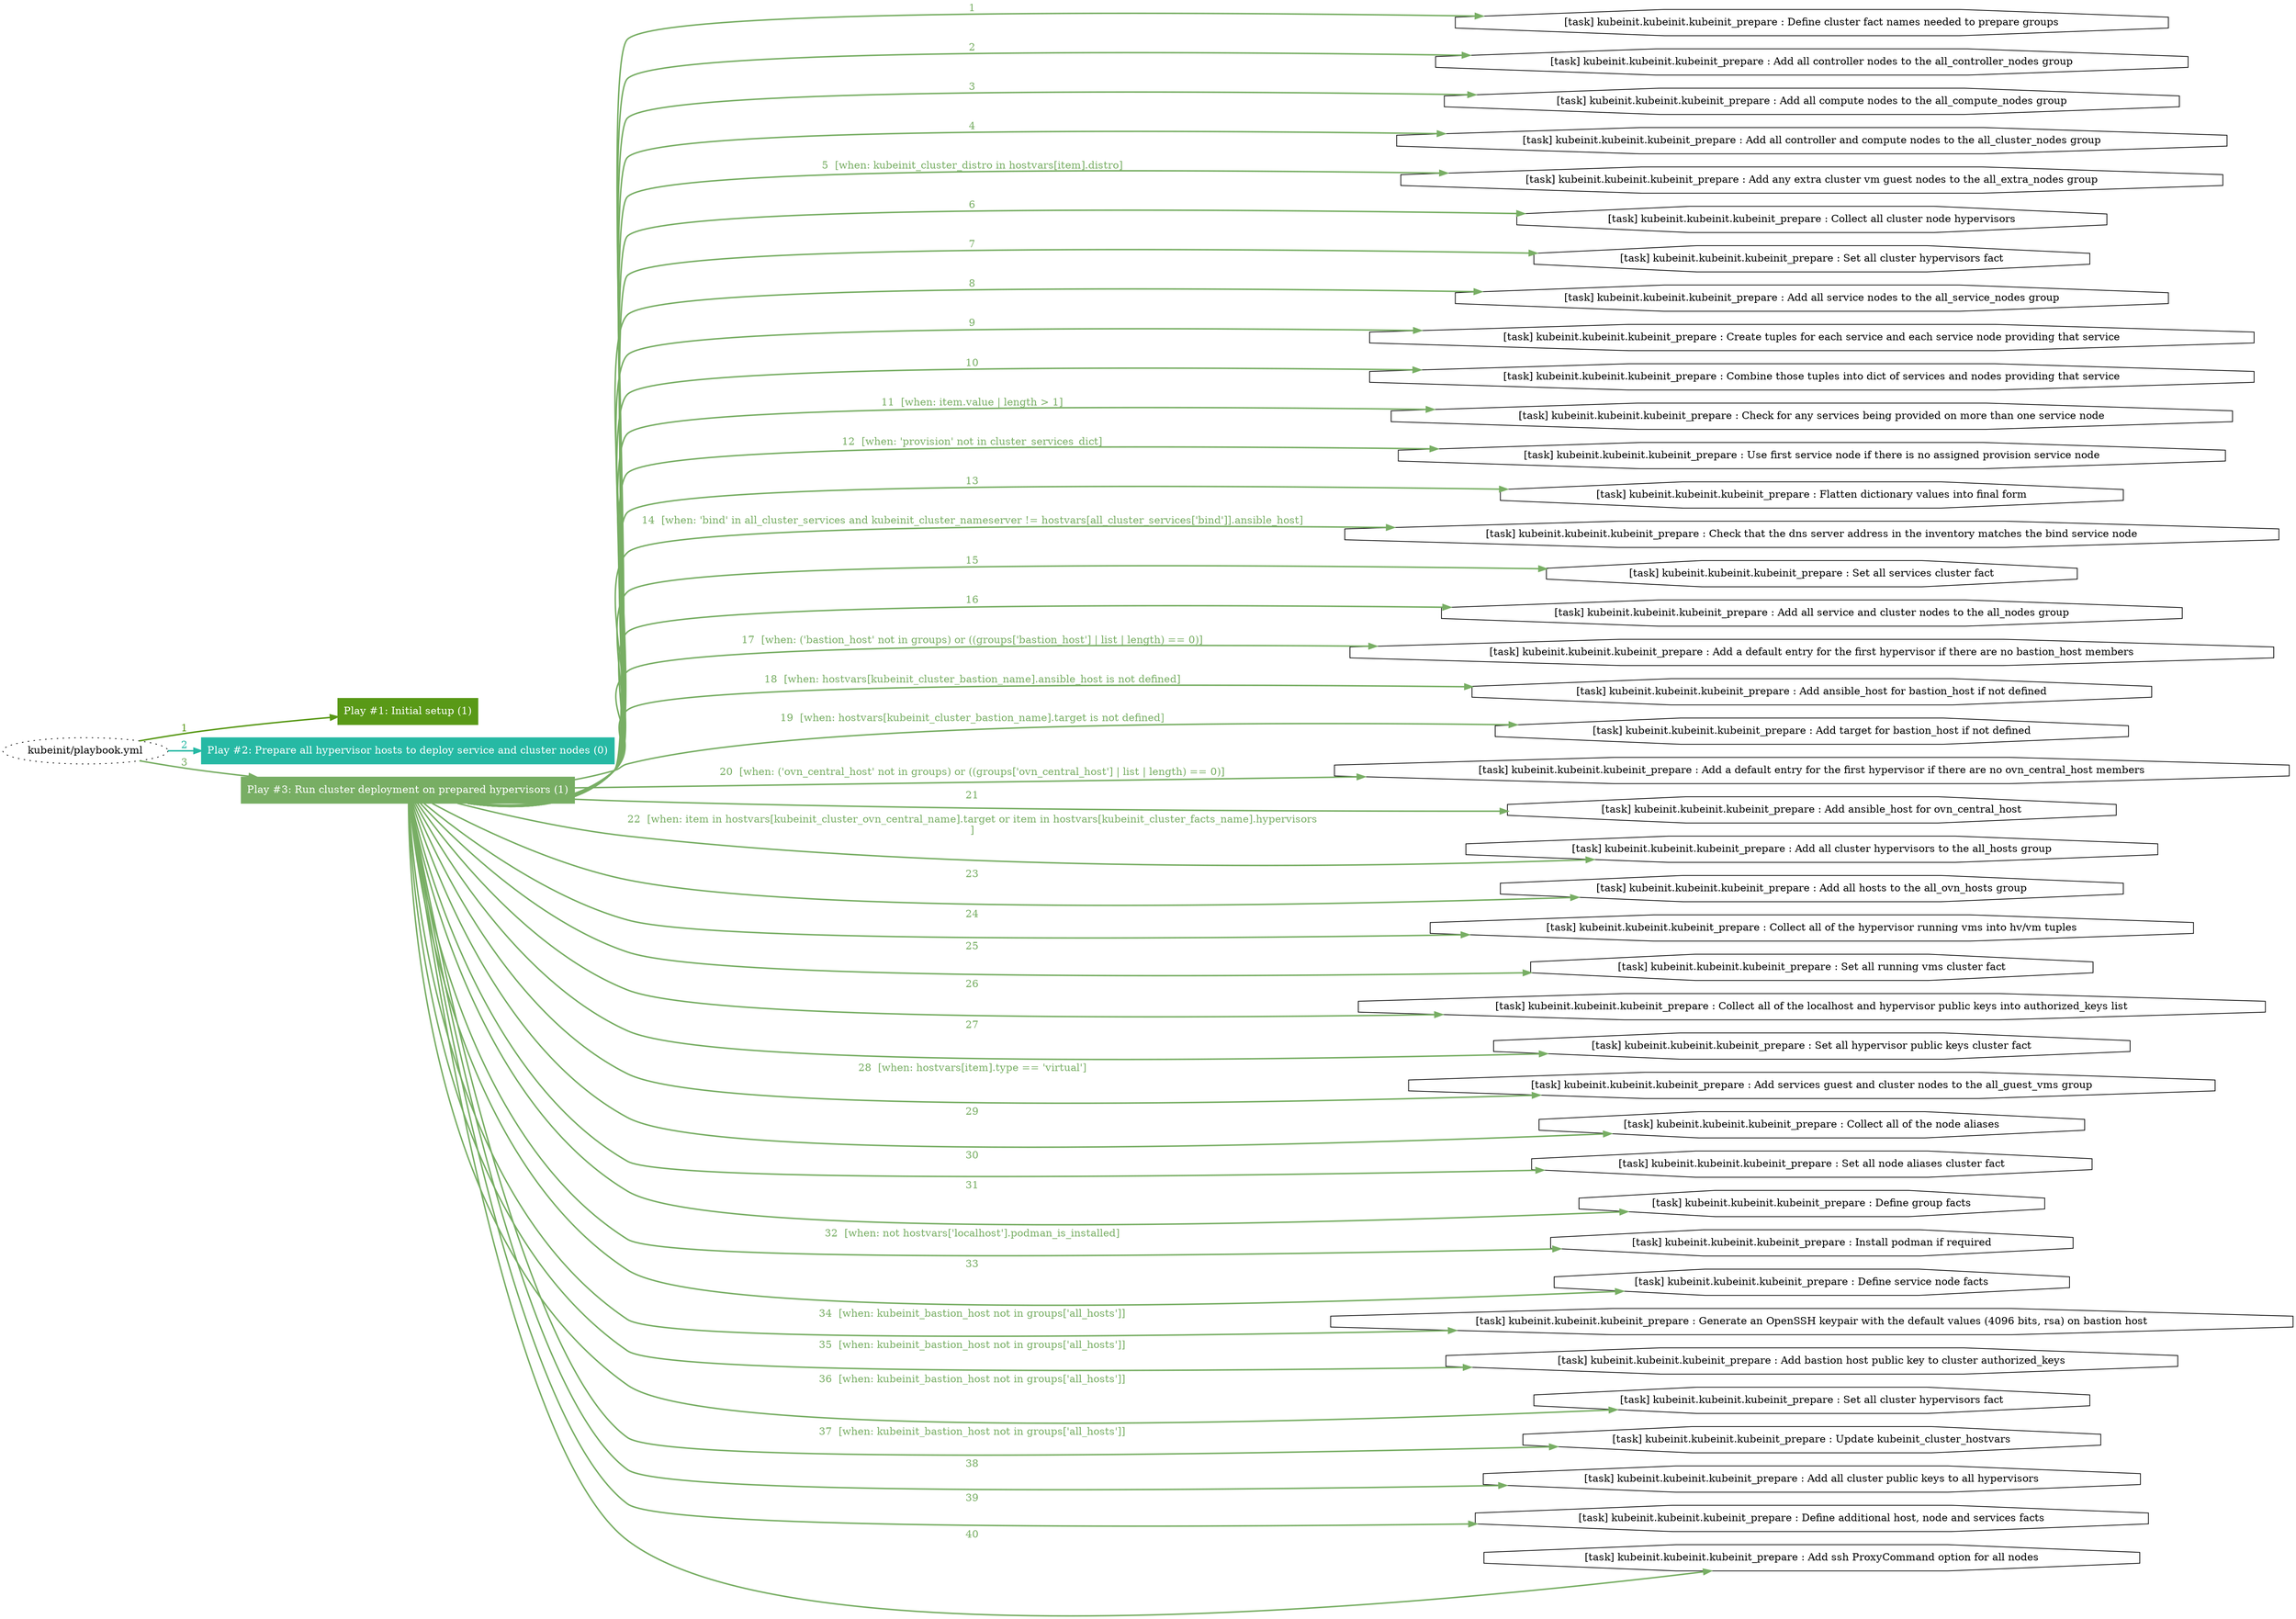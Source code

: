 digraph "kubeinit/playbook.yml "{
	graph [concentrate=true ordering=in rankdir=LR ratio=fill]
	edge [esep=5 sep=10]
	"kubeinit/playbook.yml" [id=root_node style=dotted]
	subgraph "Play #1: Initial setup (1) "{
		"Play #1: Initial setup (1)" [color="#599917" fontcolor="#ffffff" id="play_eeb4b0ca-a353-4573-a66d-42e2a68c4a80" shape=box style=filled tooltip=localhost]
		"kubeinit/playbook.yml" -> "Play #1: Initial setup (1)" [label=1 color="#599917" fontcolor="#599917" id="edge_5ebe75c0-c02b-4e8b-a608-dd8b04893695" style=bold]
	}
	subgraph "Play #2: Prepare all hypervisor hosts to deploy service and cluster nodes (0) "{
		"Play #2: Prepare all hypervisor hosts to deploy service and cluster nodes (0)" [color="#26b9a4" fontcolor="#ffffff" id="play_50823092-750b-4421-80ed-b7808c868785" shape=box style=filled tooltip=""]
		"kubeinit/playbook.yml" -> "Play #2: Prepare all hypervisor hosts to deploy service and cluster nodes (0)" [label=2 color="#26b9a4" fontcolor="#26b9a4" id="edge_e4ba247e-a62e-496a-8fae-729d79a60788" style=bold]
	}
	subgraph "Play #3: Run cluster deployment on prepared hypervisors (1) "{
		"Play #3: Run cluster deployment on prepared hypervisors (1)" [color="#78ae64" fontcolor="#ffffff" id="play_cf7ccb18-d4a3-4b80-baba-382cbe87b127" shape=box style=filled tooltip=localhost]
		"kubeinit/playbook.yml" -> "Play #3: Run cluster deployment on prepared hypervisors (1)" [label=3 color="#78ae64" fontcolor="#78ae64" id="edge_35d7fc33-e9f3-43e6-896a-4d1dfcf48f73" style=bold]
		"task_abd39f91-bba1-4757-b8f4-8c6fef1af3e4" [label="[task] kubeinit.kubeinit.kubeinit_prepare : Define cluster fact names needed to prepare groups" id="task_abd39f91-bba1-4757-b8f4-8c6fef1af3e4" shape=octagon tooltip="[task] kubeinit.kubeinit.kubeinit_prepare : Define cluster fact names needed to prepare groups"]
		"Play #3: Run cluster deployment on prepared hypervisors (1)" -> "task_abd39f91-bba1-4757-b8f4-8c6fef1af3e4" [label=1 color="#78ae64" fontcolor="#78ae64" id="edge_d611b1c1-0c67-4413-9b0f-a39215084d26" style=bold]
		"task_70815bdc-4f98-461a-b87a-b37ec9607889" [label="[task] kubeinit.kubeinit.kubeinit_prepare : Add all controller nodes to the all_controller_nodes group" id="task_70815bdc-4f98-461a-b87a-b37ec9607889" shape=octagon tooltip="[task] kubeinit.kubeinit.kubeinit_prepare : Add all controller nodes to the all_controller_nodes group"]
		"Play #3: Run cluster deployment on prepared hypervisors (1)" -> "task_70815bdc-4f98-461a-b87a-b37ec9607889" [label=2 color="#78ae64" fontcolor="#78ae64" id="edge_7a5c5989-2675-4a79-a37c-38ee52edd701" style=bold]
		"task_44ad801b-5143-4d6f-a2cb-c3d5c342c2ff" [label="[task] kubeinit.kubeinit.kubeinit_prepare : Add all compute nodes to the all_compute_nodes group" id="task_44ad801b-5143-4d6f-a2cb-c3d5c342c2ff" shape=octagon tooltip="[task] kubeinit.kubeinit.kubeinit_prepare : Add all compute nodes to the all_compute_nodes group"]
		"Play #3: Run cluster deployment on prepared hypervisors (1)" -> "task_44ad801b-5143-4d6f-a2cb-c3d5c342c2ff" [label=3 color="#78ae64" fontcolor="#78ae64" id="edge_2e9cf09d-245e-455a-b089-98c647e2d1ac" style=bold]
		"task_697e52e5-367b-4161-9752-5ce03af9ba84" [label="[task] kubeinit.kubeinit.kubeinit_prepare : Add all controller and compute nodes to the all_cluster_nodes group" id="task_697e52e5-367b-4161-9752-5ce03af9ba84" shape=octagon tooltip="[task] kubeinit.kubeinit.kubeinit_prepare : Add all controller and compute nodes to the all_cluster_nodes group"]
		"Play #3: Run cluster deployment on prepared hypervisors (1)" -> "task_697e52e5-367b-4161-9752-5ce03af9ba84" [label=4 color="#78ae64" fontcolor="#78ae64" id="edge_acf569f7-dd83-4533-ac5b-f5ec73f77633" style=bold]
		"task_e32b5610-d1b1-462b-81a1-c00f9d23e6aa" [label="[task] kubeinit.kubeinit.kubeinit_prepare : Add any extra cluster vm guest nodes to the all_extra_nodes group" id="task_e32b5610-d1b1-462b-81a1-c00f9d23e6aa" shape=octagon tooltip="[task] kubeinit.kubeinit.kubeinit_prepare : Add any extra cluster vm guest nodes to the all_extra_nodes group"]
		"Play #3: Run cluster deployment on prepared hypervisors (1)" -> "task_e32b5610-d1b1-462b-81a1-c00f9d23e6aa" [label="5  [when: kubeinit_cluster_distro in hostvars[item].distro]" color="#78ae64" fontcolor="#78ae64" id="edge_e2fce6cf-0ce3-4272-9dfc-21c51a9d4d38" style=bold]
		"task_18e06ab3-cc0f-4856-8af7-9320414dc945" [label="[task] kubeinit.kubeinit.kubeinit_prepare : Collect all cluster node hypervisors" id="task_18e06ab3-cc0f-4856-8af7-9320414dc945" shape=octagon tooltip="[task] kubeinit.kubeinit.kubeinit_prepare : Collect all cluster node hypervisors"]
		"Play #3: Run cluster deployment on prepared hypervisors (1)" -> "task_18e06ab3-cc0f-4856-8af7-9320414dc945" [label=6 color="#78ae64" fontcolor="#78ae64" id="edge_481de36d-1731-4ce0-aa97-29f558bde836" style=bold]
		"task_b07a02e7-a453-4fa9-aed4-6e63c48b5c8e" [label="[task] kubeinit.kubeinit.kubeinit_prepare : Set all cluster hypervisors fact" id="task_b07a02e7-a453-4fa9-aed4-6e63c48b5c8e" shape=octagon tooltip="[task] kubeinit.kubeinit.kubeinit_prepare : Set all cluster hypervisors fact"]
		"Play #3: Run cluster deployment on prepared hypervisors (1)" -> "task_b07a02e7-a453-4fa9-aed4-6e63c48b5c8e" [label=7 color="#78ae64" fontcolor="#78ae64" id="edge_1675f0d9-819a-4f42-9577-a5f789eaf7de" style=bold]
		"task_6d7b9fb7-49a3-4aca-b3e1-d42c7e2ad2e6" [label="[task] kubeinit.kubeinit.kubeinit_prepare : Add all service nodes to the all_service_nodes group" id="task_6d7b9fb7-49a3-4aca-b3e1-d42c7e2ad2e6" shape=octagon tooltip="[task] kubeinit.kubeinit.kubeinit_prepare : Add all service nodes to the all_service_nodes group"]
		"Play #3: Run cluster deployment on prepared hypervisors (1)" -> "task_6d7b9fb7-49a3-4aca-b3e1-d42c7e2ad2e6" [label=8 color="#78ae64" fontcolor="#78ae64" id="edge_27fdc04b-85cb-42da-90f9-3504e3244e9d" style=bold]
		"task_f041e36e-7cba-466f-8bb4-1bcb7905e65f" [label="[task] kubeinit.kubeinit.kubeinit_prepare : Create tuples for each service and each service node providing that service" id="task_f041e36e-7cba-466f-8bb4-1bcb7905e65f" shape=octagon tooltip="[task] kubeinit.kubeinit.kubeinit_prepare : Create tuples for each service and each service node providing that service"]
		"Play #3: Run cluster deployment on prepared hypervisors (1)" -> "task_f041e36e-7cba-466f-8bb4-1bcb7905e65f" [label=9 color="#78ae64" fontcolor="#78ae64" id="edge_5a7cde40-9ce4-482e-8fc4-27dbf05cd4dc" style=bold]
		"task_04605838-8c41-4e47-ad33-48848aec4e68" [label="[task] kubeinit.kubeinit.kubeinit_prepare : Combine those tuples into dict of services and nodes providing that service" id="task_04605838-8c41-4e47-ad33-48848aec4e68" shape=octagon tooltip="[task] kubeinit.kubeinit.kubeinit_prepare : Combine those tuples into dict of services and nodes providing that service"]
		"Play #3: Run cluster deployment on prepared hypervisors (1)" -> "task_04605838-8c41-4e47-ad33-48848aec4e68" [label=10 color="#78ae64" fontcolor="#78ae64" id="edge_5926f065-c623-40d0-97ac-36768abb3511" style=bold]
		"task_6772ecb3-c1d2-420c-866b-4b61a2bec0a4" [label="[task] kubeinit.kubeinit.kubeinit_prepare : Check for any services being provided on more than one service node" id="task_6772ecb3-c1d2-420c-866b-4b61a2bec0a4" shape=octagon tooltip="[task] kubeinit.kubeinit.kubeinit_prepare : Check for any services being provided on more than one service node"]
		"Play #3: Run cluster deployment on prepared hypervisors (1)" -> "task_6772ecb3-c1d2-420c-866b-4b61a2bec0a4" [label="11  [when: item.value | length > 1]" color="#78ae64" fontcolor="#78ae64" id="edge_3f87235a-739d-47ef-8d95-af4b14d3f065" style=bold]
		"task_70e3b494-fae8-405f-a0e3-72e0f26ffce8" [label="[task] kubeinit.kubeinit.kubeinit_prepare : Use first service node if there is no assigned provision service node" id="task_70e3b494-fae8-405f-a0e3-72e0f26ffce8" shape=octagon tooltip="[task] kubeinit.kubeinit.kubeinit_prepare : Use first service node if there is no assigned provision service node"]
		"Play #3: Run cluster deployment on prepared hypervisors (1)" -> "task_70e3b494-fae8-405f-a0e3-72e0f26ffce8" [label="12  [when: 'provision' not in cluster_services_dict]" color="#78ae64" fontcolor="#78ae64" id="edge_14b2fb22-46c4-479a-8b56-8cf804f095b1" style=bold]
		"task_3ee001e0-1c81-4d97-ad92-1fb635e7c919" [label="[task] kubeinit.kubeinit.kubeinit_prepare : Flatten dictionary values into final form" id="task_3ee001e0-1c81-4d97-ad92-1fb635e7c919" shape=octagon tooltip="[task] kubeinit.kubeinit.kubeinit_prepare : Flatten dictionary values into final form"]
		"Play #3: Run cluster deployment on prepared hypervisors (1)" -> "task_3ee001e0-1c81-4d97-ad92-1fb635e7c919" [label=13 color="#78ae64" fontcolor="#78ae64" id="edge_960e76ab-c1c2-414f-a62e-1277482b8876" style=bold]
		"task_537ac3b0-7faf-4d12-b0a0-eae0970d8514" [label="[task] kubeinit.kubeinit.kubeinit_prepare : Check that the dns server address in the inventory matches the bind service node" id="task_537ac3b0-7faf-4d12-b0a0-eae0970d8514" shape=octagon tooltip="[task] kubeinit.kubeinit.kubeinit_prepare : Check that the dns server address in the inventory matches the bind service node"]
		"Play #3: Run cluster deployment on prepared hypervisors (1)" -> "task_537ac3b0-7faf-4d12-b0a0-eae0970d8514" [label="14  [when: 'bind' in all_cluster_services and kubeinit_cluster_nameserver != hostvars[all_cluster_services['bind']].ansible_host]" color="#78ae64" fontcolor="#78ae64" id="edge_d8b6873d-b8a5-4bd6-9cc0-72aa9171f954" style=bold]
		"task_ef060afd-4be5-471e-902d-996f655a9486" [label="[task] kubeinit.kubeinit.kubeinit_prepare : Set all services cluster fact" id="task_ef060afd-4be5-471e-902d-996f655a9486" shape=octagon tooltip="[task] kubeinit.kubeinit.kubeinit_prepare : Set all services cluster fact"]
		"Play #3: Run cluster deployment on prepared hypervisors (1)" -> "task_ef060afd-4be5-471e-902d-996f655a9486" [label=15 color="#78ae64" fontcolor="#78ae64" id="edge_fd0417db-1e12-4b02-bbfe-526d23689dfb" style=bold]
		"task_fc149bc4-6990-457b-ad14-0c451995a355" [label="[task] kubeinit.kubeinit.kubeinit_prepare : Add all service and cluster nodes to the all_nodes group" id="task_fc149bc4-6990-457b-ad14-0c451995a355" shape=octagon tooltip="[task] kubeinit.kubeinit.kubeinit_prepare : Add all service and cluster nodes to the all_nodes group"]
		"Play #3: Run cluster deployment on prepared hypervisors (1)" -> "task_fc149bc4-6990-457b-ad14-0c451995a355" [label=16 color="#78ae64" fontcolor="#78ae64" id="edge_28584e66-e935-40c4-94f1-89bf6387fce4" style=bold]
		"task_69430ee6-25fd-450c-aea5-099fa35495ad" [label="[task] kubeinit.kubeinit.kubeinit_prepare : Add a default entry for the first hypervisor if there are no bastion_host members" id="task_69430ee6-25fd-450c-aea5-099fa35495ad" shape=octagon tooltip="[task] kubeinit.kubeinit.kubeinit_prepare : Add a default entry for the first hypervisor if there are no bastion_host members"]
		"Play #3: Run cluster deployment on prepared hypervisors (1)" -> "task_69430ee6-25fd-450c-aea5-099fa35495ad" [label="17  [when: ('bastion_host' not in groups) or ((groups['bastion_host'] | list | length) == 0)]" color="#78ae64" fontcolor="#78ae64" id="edge_5247ded6-9c3d-4f44-a310-7d1c24826599" style=bold]
		"task_4987421e-2912-4666-ad59-ca290631ed7e" [label="[task] kubeinit.kubeinit.kubeinit_prepare : Add ansible_host for bastion_host if not defined" id="task_4987421e-2912-4666-ad59-ca290631ed7e" shape=octagon tooltip="[task] kubeinit.kubeinit.kubeinit_prepare : Add ansible_host for bastion_host if not defined"]
		"Play #3: Run cluster deployment on prepared hypervisors (1)" -> "task_4987421e-2912-4666-ad59-ca290631ed7e" [label="18  [when: hostvars[kubeinit_cluster_bastion_name].ansible_host is not defined]" color="#78ae64" fontcolor="#78ae64" id="edge_332ab186-e2bf-4e48-80a3-0daf8b06a981" style=bold]
		"task_53e9a7ee-433b-4610-9d3d-19a630e9543f" [label="[task] kubeinit.kubeinit.kubeinit_prepare : Add target for bastion_host if not defined" id="task_53e9a7ee-433b-4610-9d3d-19a630e9543f" shape=octagon tooltip="[task] kubeinit.kubeinit.kubeinit_prepare : Add target for bastion_host if not defined"]
		"Play #3: Run cluster deployment on prepared hypervisors (1)" -> "task_53e9a7ee-433b-4610-9d3d-19a630e9543f" [label="19  [when: hostvars[kubeinit_cluster_bastion_name].target is not defined]" color="#78ae64" fontcolor="#78ae64" id="edge_c0bf0bef-953f-4e4c-8f0d-4620a9bd9df5" style=bold]
		"task_5852d508-a5a7-4b86-b449-282b7d114a69" [label="[task] kubeinit.kubeinit.kubeinit_prepare : Add a default entry for the first hypervisor if there are no ovn_central_host members" id="task_5852d508-a5a7-4b86-b449-282b7d114a69" shape=octagon tooltip="[task] kubeinit.kubeinit.kubeinit_prepare : Add a default entry for the first hypervisor if there are no ovn_central_host members"]
		"Play #3: Run cluster deployment on prepared hypervisors (1)" -> "task_5852d508-a5a7-4b86-b449-282b7d114a69" [label="20  [when: ('ovn_central_host' not in groups) or ((groups['ovn_central_host'] | list | length) == 0)]" color="#78ae64" fontcolor="#78ae64" id="edge_726a9425-1a99-4f1b-9276-074a0d6f2d17" style=bold]
		"task_be329945-3345-457c-87a9-cd6d9daf5363" [label="[task] kubeinit.kubeinit.kubeinit_prepare : Add ansible_host for ovn_central_host" id="task_be329945-3345-457c-87a9-cd6d9daf5363" shape=octagon tooltip="[task] kubeinit.kubeinit.kubeinit_prepare : Add ansible_host for ovn_central_host"]
		"Play #3: Run cluster deployment on prepared hypervisors (1)" -> "task_be329945-3345-457c-87a9-cd6d9daf5363" [label=21 color="#78ae64" fontcolor="#78ae64" id="edge_033b678c-d951-484c-b2ae-97612d71c28a" style=bold]
		"task_42f04066-0aa5-45a6-ab60-2eb146cfd17d" [label="[task] kubeinit.kubeinit.kubeinit_prepare : Add all cluster hypervisors to the all_hosts group" id="task_42f04066-0aa5-45a6-ab60-2eb146cfd17d" shape=octagon tooltip="[task] kubeinit.kubeinit.kubeinit_prepare : Add all cluster hypervisors to the all_hosts group"]
		"Play #3: Run cluster deployment on prepared hypervisors (1)" -> "task_42f04066-0aa5-45a6-ab60-2eb146cfd17d" [label="22  [when: item in hostvars[kubeinit_cluster_ovn_central_name].target or item in hostvars[kubeinit_cluster_facts_name].hypervisors
]" color="#78ae64" fontcolor="#78ae64" id="edge_9c8647c9-2988-43fe-a5ea-9915a0931ae4" style=bold]
		"task_5effe5d3-182d-49ff-a5b1-6aa80cd2d386" [label="[task] kubeinit.kubeinit.kubeinit_prepare : Add all hosts to the all_ovn_hosts group" id="task_5effe5d3-182d-49ff-a5b1-6aa80cd2d386" shape=octagon tooltip="[task] kubeinit.kubeinit.kubeinit_prepare : Add all hosts to the all_ovn_hosts group"]
		"Play #3: Run cluster deployment on prepared hypervisors (1)" -> "task_5effe5d3-182d-49ff-a5b1-6aa80cd2d386" [label=23 color="#78ae64" fontcolor="#78ae64" id="edge_02c53ff1-53aa-4f78-bd74-d9c7d38b9589" style=bold]
		"task_e167b764-b2b2-4d39-8247-ec56a6583762" [label="[task] kubeinit.kubeinit.kubeinit_prepare : Collect all of the hypervisor running vms into hv/vm tuples" id="task_e167b764-b2b2-4d39-8247-ec56a6583762" shape=octagon tooltip="[task] kubeinit.kubeinit.kubeinit_prepare : Collect all of the hypervisor running vms into hv/vm tuples"]
		"Play #3: Run cluster deployment on prepared hypervisors (1)" -> "task_e167b764-b2b2-4d39-8247-ec56a6583762" [label=24 color="#78ae64" fontcolor="#78ae64" id="edge_a25014e5-b9e4-43ce-bb7e-4c17240c0463" style=bold]
		"task_c006aa33-fc2b-4914-84f2-9b2d09f9f2c4" [label="[task] kubeinit.kubeinit.kubeinit_prepare : Set all running vms cluster fact" id="task_c006aa33-fc2b-4914-84f2-9b2d09f9f2c4" shape=octagon tooltip="[task] kubeinit.kubeinit.kubeinit_prepare : Set all running vms cluster fact"]
		"Play #3: Run cluster deployment on prepared hypervisors (1)" -> "task_c006aa33-fc2b-4914-84f2-9b2d09f9f2c4" [label=25 color="#78ae64" fontcolor="#78ae64" id="edge_d3eb3004-5b9e-4c80-9c09-195929bab0f1" style=bold]
		"task_b2a28e84-51df-461e-beb5-a1119b693c26" [label="[task] kubeinit.kubeinit.kubeinit_prepare : Collect all of the localhost and hypervisor public keys into authorized_keys list" id="task_b2a28e84-51df-461e-beb5-a1119b693c26" shape=octagon tooltip="[task] kubeinit.kubeinit.kubeinit_prepare : Collect all of the localhost and hypervisor public keys into authorized_keys list"]
		"Play #3: Run cluster deployment on prepared hypervisors (1)" -> "task_b2a28e84-51df-461e-beb5-a1119b693c26" [label=26 color="#78ae64" fontcolor="#78ae64" id="edge_67e31167-8d86-4761-b1c7-d58f796faad6" style=bold]
		"task_4d91d1f7-5e6c-4ab3-8599-f2caf5afeac4" [label="[task] kubeinit.kubeinit.kubeinit_prepare : Set all hypervisor public keys cluster fact" id="task_4d91d1f7-5e6c-4ab3-8599-f2caf5afeac4" shape=octagon tooltip="[task] kubeinit.kubeinit.kubeinit_prepare : Set all hypervisor public keys cluster fact"]
		"Play #3: Run cluster deployment on prepared hypervisors (1)" -> "task_4d91d1f7-5e6c-4ab3-8599-f2caf5afeac4" [label=27 color="#78ae64" fontcolor="#78ae64" id="edge_e0e8e44d-e47f-453b-8e15-acedcd6e3bea" style=bold]
		"task_af357fbe-ab89-43c0-b60d-16ee42f2df2a" [label="[task] kubeinit.kubeinit.kubeinit_prepare : Add services guest and cluster nodes to the all_guest_vms group" id="task_af357fbe-ab89-43c0-b60d-16ee42f2df2a" shape=octagon tooltip="[task] kubeinit.kubeinit.kubeinit_prepare : Add services guest and cluster nodes to the all_guest_vms group"]
		"Play #3: Run cluster deployment on prepared hypervisors (1)" -> "task_af357fbe-ab89-43c0-b60d-16ee42f2df2a" [label="28  [when: hostvars[item].type == 'virtual']" color="#78ae64" fontcolor="#78ae64" id="edge_88ea436c-ef92-4d92-83cc-4ce2bc68e208" style=bold]
		"task_92b45872-bd73-4d6f-b216-4f8fee5bbe75" [label="[task] kubeinit.kubeinit.kubeinit_prepare : Collect all of the node aliases" id="task_92b45872-bd73-4d6f-b216-4f8fee5bbe75" shape=octagon tooltip="[task] kubeinit.kubeinit.kubeinit_prepare : Collect all of the node aliases"]
		"Play #3: Run cluster deployment on prepared hypervisors (1)" -> "task_92b45872-bd73-4d6f-b216-4f8fee5bbe75" [label=29 color="#78ae64" fontcolor="#78ae64" id="edge_7c0f74eb-2999-4b14-aaaf-06c0abe9a08a" style=bold]
		"task_9e2767ba-fad6-4489-8396-b18fc4507589" [label="[task] kubeinit.kubeinit.kubeinit_prepare : Set all node aliases cluster fact" id="task_9e2767ba-fad6-4489-8396-b18fc4507589" shape=octagon tooltip="[task] kubeinit.kubeinit.kubeinit_prepare : Set all node aliases cluster fact"]
		"Play #3: Run cluster deployment on prepared hypervisors (1)" -> "task_9e2767ba-fad6-4489-8396-b18fc4507589" [label=30 color="#78ae64" fontcolor="#78ae64" id="edge_1431388d-633a-4502-8914-a49e0a50e10e" style=bold]
		"task_664a612f-e31c-41e5-9421-89613ac2c1fc" [label="[task] kubeinit.kubeinit.kubeinit_prepare : Define group facts" id="task_664a612f-e31c-41e5-9421-89613ac2c1fc" shape=octagon tooltip="[task] kubeinit.kubeinit.kubeinit_prepare : Define group facts"]
		"Play #3: Run cluster deployment on prepared hypervisors (1)" -> "task_664a612f-e31c-41e5-9421-89613ac2c1fc" [label=31 color="#78ae64" fontcolor="#78ae64" id="edge_bf7605a9-64f0-4846-95c0-c781eb47426a" style=bold]
		"task_3658aafd-0586-4bba-8b37-c55631b3cb70" [label="[task] kubeinit.kubeinit.kubeinit_prepare : Install podman if required" id="task_3658aafd-0586-4bba-8b37-c55631b3cb70" shape=octagon tooltip="[task] kubeinit.kubeinit.kubeinit_prepare : Install podman if required"]
		"Play #3: Run cluster deployment on prepared hypervisors (1)" -> "task_3658aafd-0586-4bba-8b37-c55631b3cb70" [label="32  [when: not hostvars['localhost'].podman_is_installed]" color="#78ae64" fontcolor="#78ae64" id="edge_eed4defe-14eb-4b72-abbe-7aaed58239e3" style=bold]
		"task_ef335674-0ab8-4d2e-9c44-c11f906856c9" [label="[task] kubeinit.kubeinit.kubeinit_prepare : Define service node facts" id="task_ef335674-0ab8-4d2e-9c44-c11f906856c9" shape=octagon tooltip="[task] kubeinit.kubeinit.kubeinit_prepare : Define service node facts"]
		"Play #3: Run cluster deployment on prepared hypervisors (1)" -> "task_ef335674-0ab8-4d2e-9c44-c11f906856c9" [label=33 color="#78ae64" fontcolor="#78ae64" id="edge_3e2c4496-b863-414c-8fa5-2ed42a32a0a7" style=bold]
		"task_31d46f7c-6994-410e-ae9c-8c16b332d3cb" [label="[task] kubeinit.kubeinit.kubeinit_prepare : Generate an OpenSSH keypair with the default values (4096 bits, rsa) on bastion host" id="task_31d46f7c-6994-410e-ae9c-8c16b332d3cb" shape=octagon tooltip="[task] kubeinit.kubeinit.kubeinit_prepare : Generate an OpenSSH keypair with the default values (4096 bits, rsa) on bastion host"]
		"Play #3: Run cluster deployment on prepared hypervisors (1)" -> "task_31d46f7c-6994-410e-ae9c-8c16b332d3cb" [label="34  [when: kubeinit_bastion_host not in groups['all_hosts']]" color="#78ae64" fontcolor="#78ae64" id="edge_60c067e7-a9dc-4117-9f12-353091bf6bf2" style=bold]
		"task_b26415d7-3bdd-4a0e-a97b-0e78c30a24f4" [label="[task] kubeinit.kubeinit.kubeinit_prepare : Add bastion host public key to cluster authorized_keys" id="task_b26415d7-3bdd-4a0e-a97b-0e78c30a24f4" shape=octagon tooltip="[task] kubeinit.kubeinit.kubeinit_prepare : Add bastion host public key to cluster authorized_keys"]
		"Play #3: Run cluster deployment on prepared hypervisors (1)" -> "task_b26415d7-3bdd-4a0e-a97b-0e78c30a24f4" [label="35  [when: kubeinit_bastion_host not in groups['all_hosts']]" color="#78ae64" fontcolor="#78ae64" id="edge_7c5c1536-4e07-4872-a7f6-a4815826ab52" style=bold]
		"task_71a62624-86b9-4a48-bf85-404e384791a1" [label="[task] kubeinit.kubeinit.kubeinit_prepare : Set all cluster hypervisors fact" id="task_71a62624-86b9-4a48-bf85-404e384791a1" shape=octagon tooltip="[task] kubeinit.kubeinit.kubeinit_prepare : Set all cluster hypervisors fact"]
		"Play #3: Run cluster deployment on prepared hypervisors (1)" -> "task_71a62624-86b9-4a48-bf85-404e384791a1" [label="36  [when: kubeinit_bastion_host not in groups['all_hosts']]" color="#78ae64" fontcolor="#78ae64" id="edge_6dd184b8-a6d2-44e0-9803-ca1a425637f5" style=bold]
		"task_2b8dbb9d-c98e-4759-bdb6-fdc200c555df" [label="[task] kubeinit.kubeinit.kubeinit_prepare : Update kubeinit_cluster_hostvars" id="task_2b8dbb9d-c98e-4759-bdb6-fdc200c555df" shape=octagon tooltip="[task] kubeinit.kubeinit.kubeinit_prepare : Update kubeinit_cluster_hostvars"]
		"Play #3: Run cluster deployment on prepared hypervisors (1)" -> "task_2b8dbb9d-c98e-4759-bdb6-fdc200c555df" [label="37  [when: kubeinit_bastion_host not in groups['all_hosts']]" color="#78ae64" fontcolor="#78ae64" id="edge_53ef59f8-1740-4320-aa1e-381057ff15d2" style=bold]
		"task_f4a1b6b6-99bf-442c-8027-825c34ef48c8" [label="[task] kubeinit.kubeinit.kubeinit_prepare : Add all cluster public keys to all hypervisors" id="task_f4a1b6b6-99bf-442c-8027-825c34ef48c8" shape=octagon tooltip="[task] kubeinit.kubeinit.kubeinit_prepare : Add all cluster public keys to all hypervisors"]
		"Play #3: Run cluster deployment on prepared hypervisors (1)" -> "task_f4a1b6b6-99bf-442c-8027-825c34ef48c8" [label=38 color="#78ae64" fontcolor="#78ae64" id="edge_2260de6d-0147-4bd2-b23e-1ed8ad3fce27" style=bold]
		"task_6a4b5332-c875-4db4-9b18-cdbd326464fc" [label="[task] kubeinit.kubeinit.kubeinit_prepare : Define additional host, node and services facts" id="task_6a4b5332-c875-4db4-9b18-cdbd326464fc" shape=octagon tooltip="[task] kubeinit.kubeinit.kubeinit_prepare : Define additional host, node and services facts"]
		"Play #3: Run cluster deployment on prepared hypervisors (1)" -> "task_6a4b5332-c875-4db4-9b18-cdbd326464fc" [label=39 color="#78ae64" fontcolor="#78ae64" id="edge_78cf8433-a6c1-4d26-b44d-6a5a79530f83" style=bold]
		"task_902339cb-9cfa-4cd1-9a17-4e4f37da0f42" [label="[task] kubeinit.kubeinit.kubeinit_prepare : Add ssh ProxyCommand option for all nodes" id="task_902339cb-9cfa-4cd1-9a17-4e4f37da0f42" shape=octagon tooltip="[task] kubeinit.kubeinit.kubeinit_prepare : Add ssh ProxyCommand option for all nodes"]
		"Play #3: Run cluster deployment on prepared hypervisors (1)" -> "task_902339cb-9cfa-4cd1-9a17-4e4f37da0f42" [label=40 color="#78ae64" fontcolor="#78ae64" id="edge_4c6d2d46-3b7a-4a4c-a03a-db56d9c77c6e" style=bold]
	}
}

